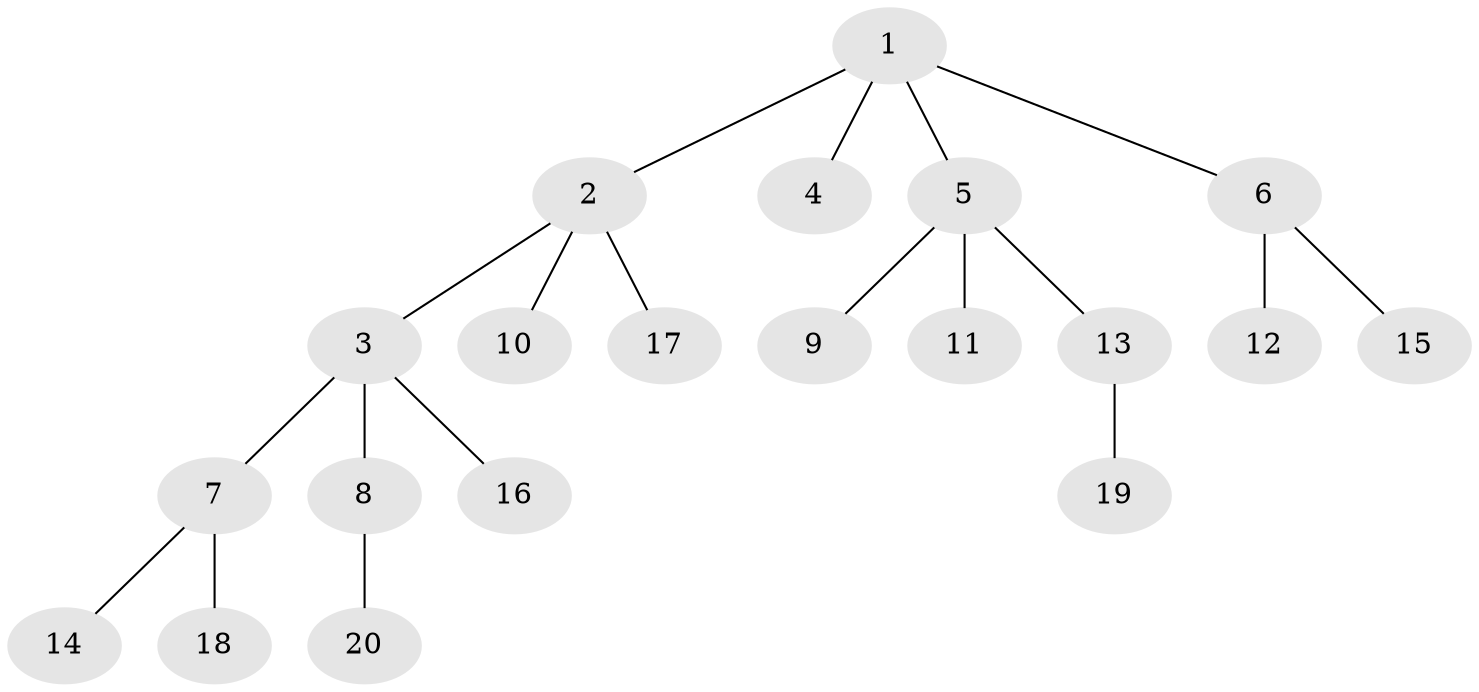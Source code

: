 // Generated by graph-tools (version 1.1) at 2025/46/02/15/25 05:46:28]
// undirected, 20 vertices, 19 edges
graph export_dot {
graph [start="1"]
  node [color=gray90,style=filled];
  1;
  2;
  3;
  4;
  5;
  6;
  7;
  8;
  9;
  10;
  11;
  12;
  13;
  14;
  15;
  16;
  17;
  18;
  19;
  20;
  1 -- 2;
  1 -- 4;
  1 -- 5;
  1 -- 6;
  2 -- 3;
  2 -- 10;
  2 -- 17;
  3 -- 7;
  3 -- 8;
  3 -- 16;
  5 -- 9;
  5 -- 11;
  5 -- 13;
  6 -- 12;
  6 -- 15;
  7 -- 14;
  7 -- 18;
  8 -- 20;
  13 -- 19;
}
